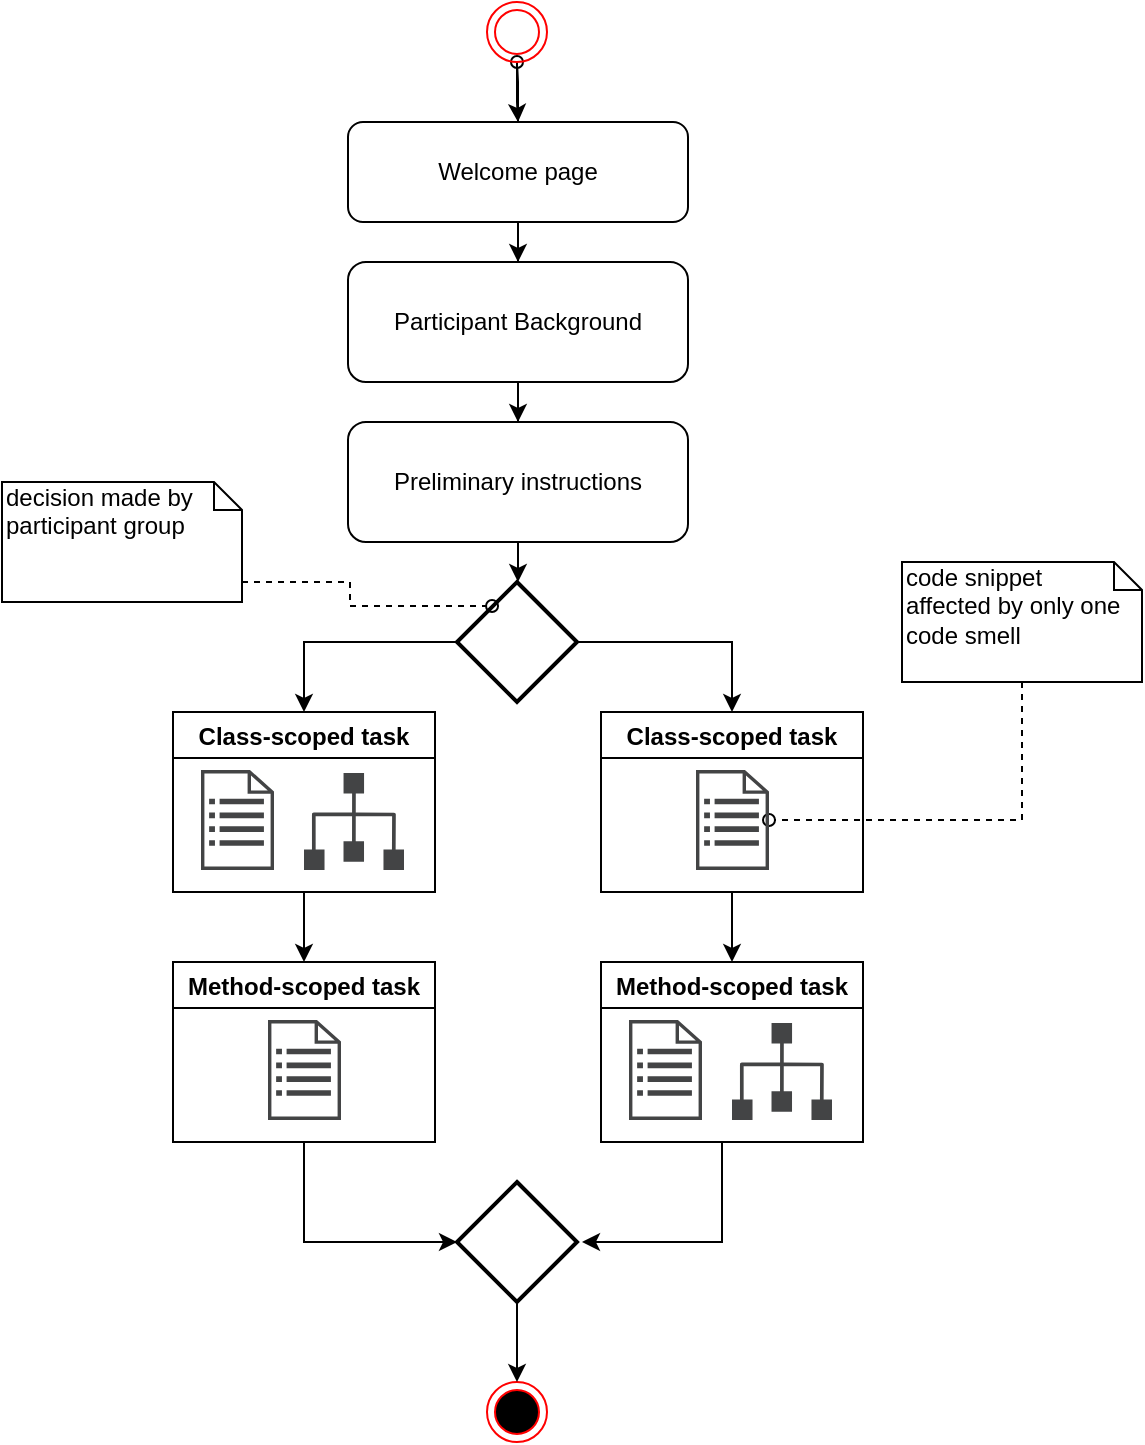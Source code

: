 <mxfile version="12.3.2" type="device" pages="1"><diagram id="knqnkvtC9ipgjWzc4mIv" name="Page-1"><mxGraphModel dx="1422" dy="822" grid="1" gridSize="10" guides="1" tooltips="1" connect="1" arrows="1" fold="1" page="1" pageScale="1" pageWidth="827" pageHeight="1169" math="0" shadow="0"><root><mxCell id="0"/><mxCell id="1" parent="0"/><mxCell id="IOQ4sufmiLcvi0JcBGJr-8" style="edgeStyle=orthogonalEdgeStyle;rounded=0;orthogonalLoop=1;jettySize=auto;html=1;" parent="1" source="IOQ4sufmiLcvi0JcBGJr-3" target="IOQ4sufmiLcvi0JcBGJr-4" edge="1"><mxGeometry relative="1" as="geometry"/></mxCell><mxCell id="hD0xlXK9XryBSznF54mp-8" value="" style="edgeStyle=orthogonalEdgeStyle;rounded=0;orthogonalLoop=1;jettySize=auto;html=1;endArrow=oval;endFill=0;" edge="1" parent="1" source="IOQ4sufmiLcvi0JcBGJr-3" target="IOQ4sufmiLcvi0JcBGJr-11"><mxGeometry relative="1" as="geometry"/></mxCell><mxCell id="IOQ4sufmiLcvi0JcBGJr-3" value="Welcome page" style="rounded=1;whiteSpace=wrap;html=1;" parent="1" vertex="1"><mxGeometry x="243" y="130" width="170" height="50" as="geometry"/></mxCell><mxCell id="hD0xlXK9XryBSznF54mp-2" style="edgeStyle=orthogonalEdgeStyle;rounded=0;orthogonalLoop=1;jettySize=auto;html=1;entryX=0.5;entryY=0;entryDx=0;entryDy=0;" edge="1" parent="1" source="IOQ4sufmiLcvi0JcBGJr-4" target="IOQ4sufmiLcvi0JcBGJr-19"><mxGeometry relative="1" as="geometry"/></mxCell><mxCell id="IOQ4sufmiLcvi0JcBGJr-4" value="Participant Background" style="rounded=1;whiteSpace=wrap;html=1;" parent="1" vertex="1"><mxGeometry x="243" y="200" width="170" height="60" as="geometry"/></mxCell><mxCell id="IOQ4sufmiLcvi0JcBGJr-12" style="edgeStyle=orthogonalEdgeStyle;rounded=0;orthogonalLoop=1;jettySize=auto;html=1;" parent="1" source="IOQ4sufmiLcvi0JcBGJr-11" target="IOQ4sufmiLcvi0JcBGJr-3" edge="1"><mxGeometry relative="1" as="geometry"/></mxCell><mxCell id="IOQ4sufmiLcvi0JcBGJr-11" value="" style="ellipse;html=1;shape=endState;fillColor=none;strokeColor=#ff0000;" parent="1" vertex="1"><mxGeometry x="312.5" y="70" width="30" height="30" as="geometry"/></mxCell><mxCell id="IOQ4sufmiLcvi0JcBGJr-13" value="" style="ellipse;html=1;shape=endState;fillColor=#000000;strokeColor=#ff0000;" parent="1" vertex="1"><mxGeometry x="312.5" y="760" width="30" height="30" as="geometry"/></mxCell><mxCell id="hD0xlXK9XryBSznF54mp-3" style="edgeStyle=orthogonalEdgeStyle;rounded=0;orthogonalLoop=1;jettySize=auto;html=1;" edge="1" parent="1" source="IOQ4sufmiLcvi0JcBGJr-19" target="hD0xlXK9XryBSznF54mp-1"><mxGeometry relative="1" as="geometry"/></mxCell><mxCell id="IOQ4sufmiLcvi0JcBGJr-19" value="Preliminary instructions" style="rounded=1;whiteSpace=wrap;html=1;" parent="1" vertex="1"><mxGeometry x="243" y="280" width="170" height="60" as="geometry"/></mxCell><mxCell id="hD0xlXK9XryBSznF54mp-16" style="edgeStyle=orthogonalEdgeStyle;rounded=0;orthogonalLoop=1;jettySize=auto;html=1;endArrow=classic;endFill=1;" edge="1" parent="1" source="hD0xlXK9XryBSznF54mp-1" target="hD0xlXK9XryBSznF54mp-11"><mxGeometry relative="1" as="geometry"/></mxCell><mxCell id="hD0xlXK9XryBSznF54mp-32" style="edgeStyle=orthogonalEdgeStyle;rounded=0;orthogonalLoop=1;jettySize=auto;html=1;entryX=0.5;entryY=0;entryDx=0;entryDy=0;endArrow=classic;endFill=1;" edge="1" parent="1" source="hD0xlXK9XryBSznF54mp-1" target="hD0xlXK9XryBSznF54mp-24"><mxGeometry relative="1" as="geometry"/></mxCell><mxCell id="hD0xlXK9XryBSznF54mp-1" value="" style="strokeWidth=2;html=1;shape=mxgraph.flowchart.decision;whiteSpace=wrap;" vertex="1" parent="1"><mxGeometry x="297.5" y="360" width="60" height="60" as="geometry"/></mxCell><mxCell id="hD0xlXK9XryBSznF54mp-12" value="" style="group" vertex="1" connectable="0" parent="1"><mxGeometry x="155.5" y="425" width="131" height="90" as="geometry"/></mxCell><mxCell id="hD0xlXK9XryBSznF54mp-11" value="Class-scoped task" style="swimlane;" vertex="1" parent="hD0xlXK9XryBSznF54mp-12"><mxGeometry width="131" height="90" as="geometry"><mxRectangle x="140" y="600" width="90" height="23" as="alternateBounds"/></mxGeometry></mxCell><mxCell id="hD0xlXK9XryBSznF54mp-9" value="" style="pointerEvents=1;shadow=0;dashed=0;html=1;strokeColor=none;fillColor=#434445;aspect=fixed;labelPosition=center;verticalLabelPosition=bottom;verticalAlign=top;align=center;outlineConnect=0;shape=mxgraph.vvd.infrastructure;" vertex="1" parent="hD0xlXK9XryBSznF54mp-11"><mxGeometry x="65.5" y="30.5" width="50" height="48.5" as="geometry"/></mxCell><mxCell id="hD0xlXK9XryBSznF54mp-10" value="" style="pointerEvents=1;shadow=0;dashed=0;html=1;strokeColor=none;fillColor=#434445;aspect=fixed;labelPosition=center;verticalLabelPosition=bottom;verticalAlign=top;align=center;outlineConnect=0;shape=mxgraph.vvd.recovery_plan;" vertex="1" parent="hD0xlXK9XryBSznF54mp-11"><mxGeometry x="14" y="29" width="36.5" height="50" as="geometry"/></mxCell><mxCell id="hD0xlXK9XryBSznF54mp-56" style="edgeStyle=orthogonalEdgeStyle;rounded=0;orthogonalLoop=1;jettySize=auto;html=1;endArrow=oval;endFill=0;dashed=1;" edge="1" parent="1" source="hD0xlXK9XryBSznF54mp-13" target="hD0xlXK9XryBSznF54mp-26"><mxGeometry relative="1" as="geometry"><Array as="points"><mxPoint x="580" y="479"/></Array></mxGeometry></mxCell><mxCell id="hD0xlXK9XryBSznF54mp-13" value="code snippet &lt;br&gt;affected by only one code smell" style="shape=note;whiteSpace=wrap;html=1;size=14;verticalAlign=top;align=left;spacingTop=-6;" vertex="1" parent="1"><mxGeometry x="520" y="350" width="120" height="60" as="geometry"/></mxCell><mxCell id="hD0xlXK9XryBSznF54mp-34" value="" style="group" vertex="1" connectable="0" parent="1"><mxGeometry x="155.5" y="550" width="131" height="90" as="geometry"/></mxCell><mxCell id="hD0xlXK9XryBSznF54mp-35" value="Method-scoped task" style="swimlane;" vertex="1" parent="hD0xlXK9XryBSznF54mp-34"><mxGeometry width="131" height="90" as="geometry"><mxRectangle x="140" y="600" width="90" height="23" as="alternateBounds"/></mxGeometry></mxCell><mxCell id="hD0xlXK9XryBSznF54mp-36" value="" style="pointerEvents=1;shadow=0;dashed=0;html=1;strokeColor=none;fillColor=#434445;aspect=fixed;labelPosition=center;verticalLabelPosition=bottom;verticalAlign=top;align=center;outlineConnect=0;shape=mxgraph.vvd.recovery_plan;" vertex="1" parent="hD0xlXK9XryBSznF54mp-35"><mxGeometry x="47.5" y="29" width="36.5" height="50" as="geometry"/></mxCell><mxCell id="hD0xlXK9XryBSznF54mp-64" style="edgeStyle=orthogonalEdgeStyle;rounded=0;orthogonalLoop=1;jettySize=auto;html=1;endArrow=classic;endFill=1;" edge="1" parent="1" source="hD0xlXK9XryBSznF54mp-37"><mxGeometry relative="1" as="geometry"><mxPoint x="360" y="690" as="targetPoint"/><Array as="points"><mxPoint x="430" y="690"/></Array></mxGeometry></mxCell><mxCell id="hD0xlXK9XryBSznF54mp-37" value="Method-scoped task" style="swimlane;" vertex="1" parent="1"><mxGeometry x="369.5" y="550" width="131" height="90" as="geometry"><mxRectangle x="140" y="600" width="90" height="23" as="alternateBounds"/></mxGeometry></mxCell><mxCell id="hD0xlXK9XryBSznF54mp-38" value="" style="pointerEvents=1;shadow=0;dashed=0;html=1;strokeColor=none;fillColor=#434445;aspect=fixed;labelPosition=center;verticalLabelPosition=bottom;verticalAlign=top;align=center;outlineConnect=0;shape=mxgraph.vvd.infrastructure;" vertex="1" parent="hD0xlXK9XryBSznF54mp-37"><mxGeometry x="65.5" y="30.5" width="50" height="48.5" as="geometry"/></mxCell><mxCell id="hD0xlXK9XryBSznF54mp-39" value="" style="pointerEvents=1;shadow=0;dashed=0;html=1;strokeColor=none;fillColor=#434445;aspect=fixed;labelPosition=center;verticalLabelPosition=bottom;verticalAlign=top;align=center;outlineConnect=0;shape=mxgraph.vvd.recovery_plan;" vertex="1" parent="hD0xlXK9XryBSznF54mp-37"><mxGeometry x="14" y="29" width="36.5" height="50" as="geometry"/></mxCell><mxCell id="hD0xlXK9XryBSznF54mp-44" style="edgeStyle=orthogonalEdgeStyle;rounded=0;orthogonalLoop=1;jettySize=auto;html=1;endArrow=classic;endFill=1;" edge="1" parent="1" source="hD0xlXK9XryBSznF54mp-24" target="hD0xlXK9XryBSznF54mp-37"><mxGeometry relative="1" as="geometry"/></mxCell><mxCell id="hD0xlXK9XryBSznF54mp-24" value="Class-scoped task" style="swimlane;swimlaneLine=1;" vertex="1" parent="1"><mxGeometry x="369.5" y="425" width="131" height="90" as="geometry"><mxRectangle x="140" y="600" width="90" height="23" as="alternateBounds"/></mxGeometry></mxCell><mxCell id="hD0xlXK9XryBSznF54mp-26" value="" style="pointerEvents=1;shadow=0;dashed=0;html=1;strokeColor=none;fillColor=#434445;aspect=fixed;labelPosition=center;verticalLabelPosition=bottom;verticalAlign=top;align=center;outlineConnect=0;shape=mxgraph.vvd.recovery_plan;" vertex="1" parent="hD0xlXK9XryBSznF54mp-24"><mxGeometry x="47.5" y="29" width="36.5" height="50" as="geometry"/></mxCell><mxCell id="hD0xlXK9XryBSznF54mp-45" style="edgeStyle=orthogonalEdgeStyle;rounded=0;orthogonalLoop=1;jettySize=auto;html=1;entryX=0.5;entryY=0;entryDx=0;entryDy=0;endArrow=classic;endFill=1;" edge="1" parent="1" source="hD0xlXK9XryBSznF54mp-11" target="hD0xlXK9XryBSznF54mp-35"><mxGeometry relative="1" as="geometry"/></mxCell><mxCell id="hD0xlXK9XryBSznF54mp-65" style="edgeStyle=orthogonalEdgeStyle;rounded=0;orthogonalLoop=1;jettySize=auto;html=1;endArrow=classic;endFill=1;" edge="1" parent="1" source="hD0xlXK9XryBSznF54mp-47" target="IOQ4sufmiLcvi0JcBGJr-13"><mxGeometry relative="1" as="geometry"/></mxCell><mxCell id="hD0xlXK9XryBSznF54mp-47" value="" style="strokeWidth=2;html=1;shape=mxgraph.flowchart.decision;whiteSpace=wrap;" vertex="1" parent="1"><mxGeometry x="297.5" y="660" width="60" height="60" as="geometry"/></mxCell><mxCell id="hD0xlXK9XryBSznF54mp-58" style="edgeStyle=orthogonalEdgeStyle;rounded=0;orthogonalLoop=1;jettySize=auto;html=1;entryX=0.292;entryY=0.2;entryDx=0;entryDy=0;entryPerimeter=0;dashed=1;endArrow=oval;endFill=0;" edge="1" parent="1" source="hD0xlXK9XryBSznF54mp-57" target="hD0xlXK9XryBSznF54mp-1"><mxGeometry relative="1" as="geometry"><Array as="points"><mxPoint x="244" y="360"/><mxPoint x="244" y="372"/></Array></mxGeometry></mxCell><mxCell id="hD0xlXK9XryBSznF54mp-57" value="decision made by participant group" style="shape=note;whiteSpace=wrap;html=1;size=14;verticalAlign=top;align=left;spacingTop=-6;" vertex="1" parent="1"><mxGeometry x="70" y="310" width="120" height="60" as="geometry"/></mxCell><mxCell id="hD0xlXK9XryBSznF54mp-61" style="edgeStyle=orthogonalEdgeStyle;rounded=0;orthogonalLoop=1;jettySize=auto;html=1;endArrow=classic;endFill=1;entryX=0;entryY=0.5;entryDx=0;entryDy=0;entryPerimeter=0;" edge="1" parent="1" source="hD0xlXK9XryBSznF54mp-35" target="hD0xlXK9XryBSznF54mp-47"><mxGeometry relative="1" as="geometry"><mxPoint x="290" y="710" as="targetPoint"/><Array as="points"><mxPoint x="221" y="690"/></Array></mxGeometry></mxCell></root></mxGraphModel></diagram></mxfile>